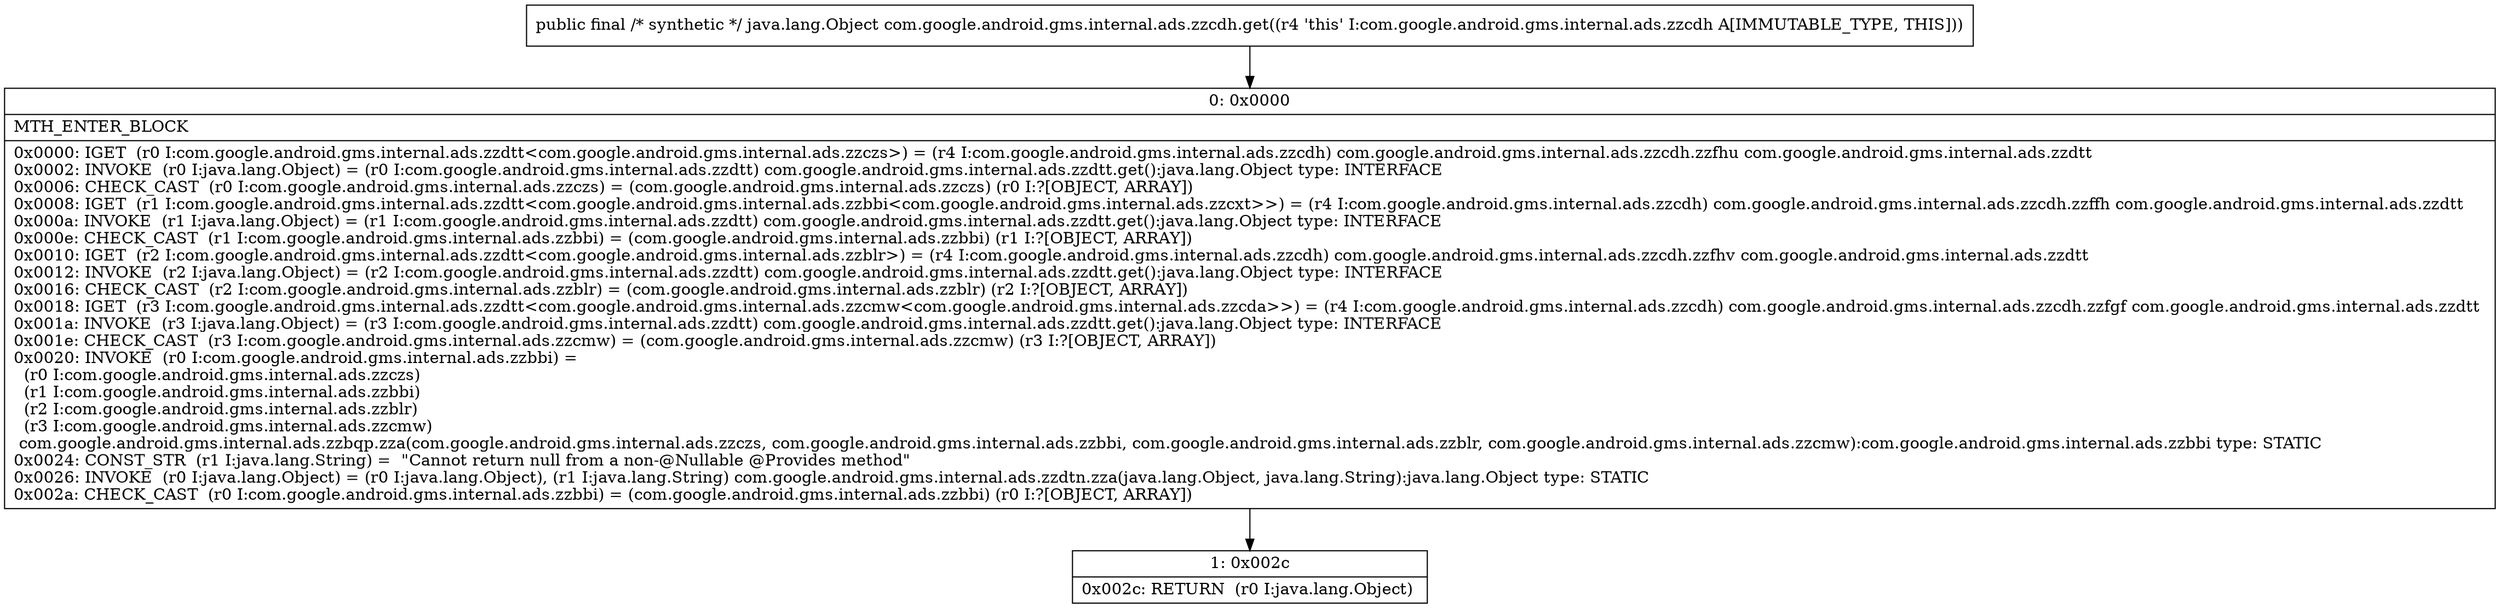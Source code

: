digraph "CFG forcom.google.android.gms.internal.ads.zzcdh.get()Ljava\/lang\/Object;" {
Node_0 [shape=record,label="{0\:\ 0x0000|MTH_ENTER_BLOCK\l|0x0000: IGET  (r0 I:com.google.android.gms.internal.ads.zzdtt\<com.google.android.gms.internal.ads.zzczs\>) = (r4 I:com.google.android.gms.internal.ads.zzcdh) com.google.android.gms.internal.ads.zzcdh.zzfhu com.google.android.gms.internal.ads.zzdtt \l0x0002: INVOKE  (r0 I:java.lang.Object) = (r0 I:com.google.android.gms.internal.ads.zzdtt) com.google.android.gms.internal.ads.zzdtt.get():java.lang.Object type: INTERFACE \l0x0006: CHECK_CAST  (r0 I:com.google.android.gms.internal.ads.zzczs) = (com.google.android.gms.internal.ads.zzczs) (r0 I:?[OBJECT, ARRAY]) \l0x0008: IGET  (r1 I:com.google.android.gms.internal.ads.zzdtt\<com.google.android.gms.internal.ads.zzbbi\<com.google.android.gms.internal.ads.zzcxt\>\>) = (r4 I:com.google.android.gms.internal.ads.zzcdh) com.google.android.gms.internal.ads.zzcdh.zzffh com.google.android.gms.internal.ads.zzdtt \l0x000a: INVOKE  (r1 I:java.lang.Object) = (r1 I:com.google.android.gms.internal.ads.zzdtt) com.google.android.gms.internal.ads.zzdtt.get():java.lang.Object type: INTERFACE \l0x000e: CHECK_CAST  (r1 I:com.google.android.gms.internal.ads.zzbbi) = (com.google.android.gms.internal.ads.zzbbi) (r1 I:?[OBJECT, ARRAY]) \l0x0010: IGET  (r2 I:com.google.android.gms.internal.ads.zzdtt\<com.google.android.gms.internal.ads.zzblr\>) = (r4 I:com.google.android.gms.internal.ads.zzcdh) com.google.android.gms.internal.ads.zzcdh.zzfhv com.google.android.gms.internal.ads.zzdtt \l0x0012: INVOKE  (r2 I:java.lang.Object) = (r2 I:com.google.android.gms.internal.ads.zzdtt) com.google.android.gms.internal.ads.zzdtt.get():java.lang.Object type: INTERFACE \l0x0016: CHECK_CAST  (r2 I:com.google.android.gms.internal.ads.zzblr) = (com.google.android.gms.internal.ads.zzblr) (r2 I:?[OBJECT, ARRAY]) \l0x0018: IGET  (r3 I:com.google.android.gms.internal.ads.zzdtt\<com.google.android.gms.internal.ads.zzcmw\<com.google.android.gms.internal.ads.zzcda\>\>) = (r4 I:com.google.android.gms.internal.ads.zzcdh) com.google.android.gms.internal.ads.zzcdh.zzfgf com.google.android.gms.internal.ads.zzdtt \l0x001a: INVOKE  (r3 I:java.lang.Object) = (r3 I:com.google.android.gms.internal.ads.zzdtt) com.google.android.gms.internal.ads.zzdtt.get():java.lang.Object type: INTERFACE \l0x001e: CHECK_CAST  (r3 I:com.google.android.gms.internal.ads.zzcmw) = (com.google.android.gms.internal.ads.zzcmw) (r3 I:?[OBJECT, ARRAY]) \l0x0020: INVOKE  (r0 I:com.google.android.gms.internal.ads.zzbbi) = \l  (r0 I:com.google.android.gms.internal.ads.zzczs)\l  (r1 I:com.google.android.gms.internal.ads.zzbbi)\l  (r2 I:com.google.android.gms.internal.ads.zzblr)\l  (r3 I:com.google.android.gms.internal.ads.zzcmw)\l com.google.android.gms.internal.ads.zzbqp.zza(com.google.android.gms.internal.ads.zzczs, com.google.android.gms.internal.ads.zzbbi, com.google.android.gms.internal.ads.zzblr, com.google.android.gms.internal.ads.zzcmw):com.google.android.gms.internal.ads.zzbbi type: STATIC \l0x0024: CONST_STR  (r1 I:java.lang.String) =  \"Cannot return null from a non\-@Nullable @Provides method\" \l0x0026: INVOKE  (r0 I:java.lang.Object) = (r0 I:java.lang.Object), (r1 I:java.lang.String) com.google.android.gms.internal.ads.zzdtn.zza(java.lang.Object, java.lang.String):java.lang.Object type: STATIC \l0x002a: CHECK_CAST  (r0 I:com.google.android.gms.internal.ads.zzbbi) = (com.google.android.gms.internal.ads.zzbbi) (r0 I:?[OBJECT, ARRAY]) \l}"];
Node_1 [shape=record,label="{1\:\ 0x002c|0x002c: RETURN  (r0 I:java.lang.Object) \l}"];
MethodNode[shape=record,label="{public final \/* synthetic *\/ java.lang.Object com.google.android.gms.internal.ads.zzcdh.get((r4 'this' I:com.google.android.gms.internal.ads.zzcdh A[IMMUTABLE_TYPE, THIS])) }"];
MethodNode -> Node_0;
Node_0 -> Node_1;
}

